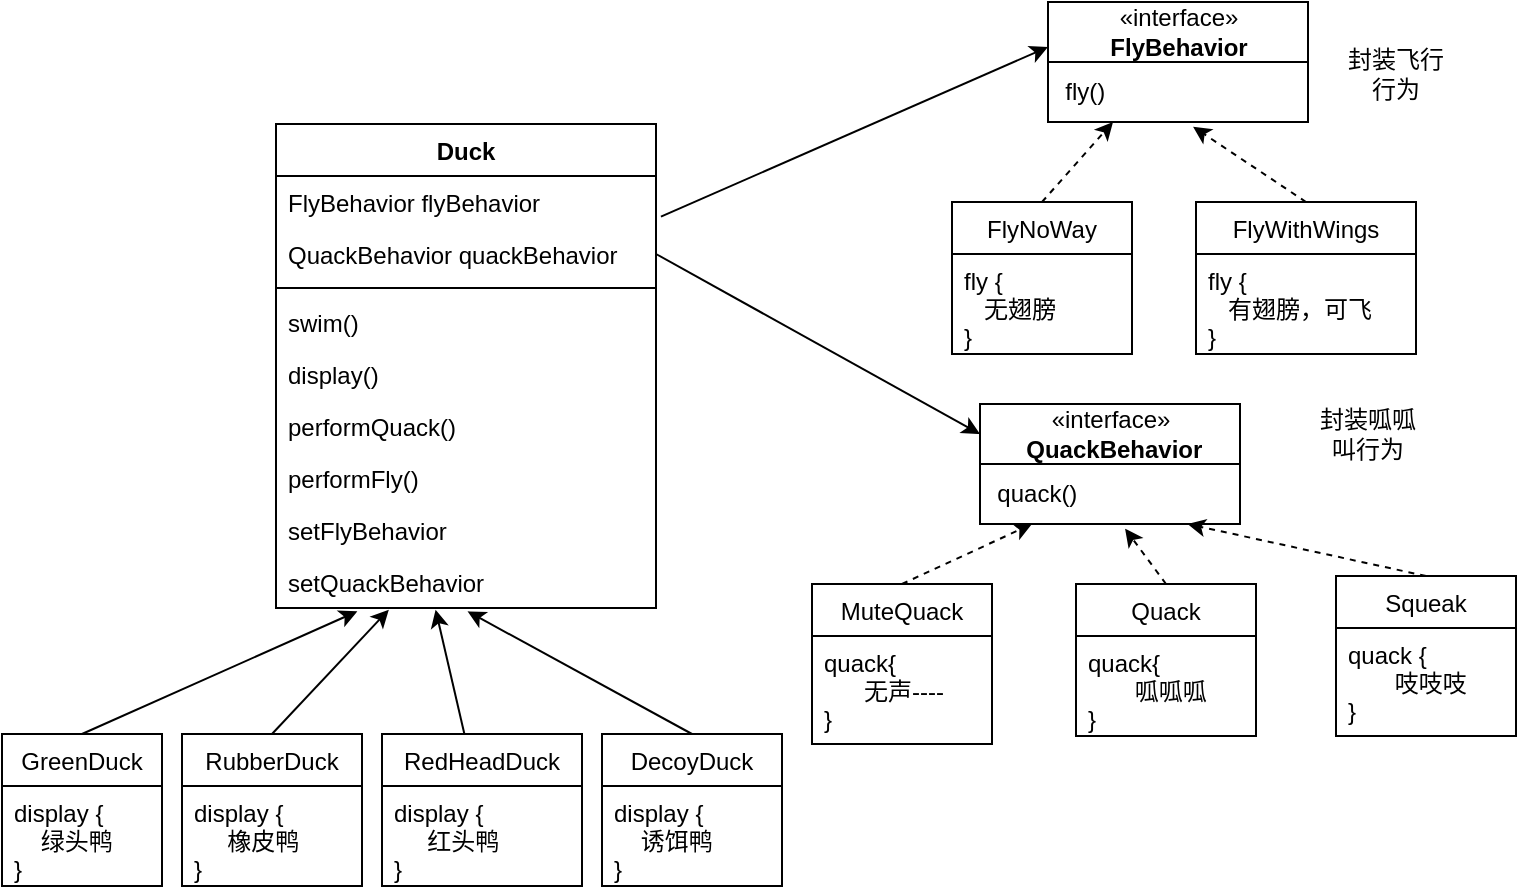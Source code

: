 <mxfile version="16.5.6" type="github">
  <diagram id="C5RBs43oDa-KdzZeNtuy" name="Page-1">
    <mxGraphModel dx="1541" dy="661" grid="1" gridSize="10" guides="1" tooltips="1" connect="1" arrows="1" fold="1" page="1" pageScale="1" pageWidth="827" pageHeight="1169" math="0" shadow="0">
      <root>
        <mxCell id="WIyWlLk6GJQsqaUBKTNV-0" />
        <mxCell id="WIyWlLk6GJQsqaUBKTNV-1" parent="WIyWlLk6GJQsqaUBKTNV-0" />
        <mxCell id="u1h10SWDGsDjQfycaEmK-0" value="Duck" style="swimlane;fontStyle=1;align=center;verticalAlign=top;childLayout=stackLayout;horizontal=1;startSize=26;horizontalStack=0;resizeParent=1;resizeParentMax=0;resizeLast=0;collapsible=1;marginBottom=0;" vertex="1" parent="WIyWlLk6GJQsqaUBKTNV-1">
          <mxGeometry x="170" y="170" width="190" height="242" as="geometry" />
        </mxCell>
        <mxCell id="u1h10SWDGsDjQfycaEmK-1" value="FlyBehavior flyBehavior" style="text;strokeColor=none;fillColor=none;align=left;verticalAlign=top;spacingLeft=4;spacingRight=4;overflow=hidden;rotatable=0;points=[[0,0.5],[1,0.5]];portConstraint=eastwest;" vertex="1" parent="u1h10SWDGsDjQfycaEmK-0">
          <mxGeometry y="26" width="190" height="26" as="geometry" />
        </mxCell>
        <mxCell id="u1h10SWDGsDjQfycaEmK-4" value="QuackBehavior quackBehavior" style="text;strokeColor=none;fillColor=none;align=left;verticalAlign=top;spacingLeft=4;spacingRight=4;overflow=hidden;rotatable=0;points=[[0,0.5],[1,0.5]];portConstraint=eastwest;" vertex="1" parent="u1h10SWDGsDjQfycaEmK-0">
          <mxGeometry y="52" width="190" height="26" as="geometry" />
        </mxCell>
        <mxCell id="u1h10SWDGsDjQfycaEmK-2" value="" style="line;strokeWidth=1;fillColor=none;align=left;verticalAlign=middle;spacingTop=-1;spacingLeft=3;spacingRight=3;rotatable=0;labelPosition=right;points=[];portConstraint=eastwest;" vertex="1" parent="u1h10SWDGsDjQfycaEmK-0">
          <mxGeometry y="78" width="190" height="8" as="geometry" />
        </mxCell>
        <mxCell id="u1h10SWDGsDjQfycaEmK-3" value="swim()" style="text;strokeColor=none;fillColor=none;align=left;verticalAlign=top;spacingLeft=4;spacingRight=4;overflow=hidden;rotatable=0;points=[[0,0.5],[1,0.5]];portConstraint=eastwest;" vertex="1" parent="u1h10SWDGsDjQfycaEmK-0">
          <mxGeometry y="86" width="190" height="26" as="geometry" />
        </mxCell>
        <mxCell id="u1h10SWDGsDjQfycaEmK-6" value="display()" style="text;strokeColor=none;fillColor=none;align=left;verticalAlign=top;spacingLeft=4;spacingRight=4;overflow=hidden;rotatable=0;points=[[0,0.5],[1,0.5]];portConstraint=eastwest;" vertex="1" parent="u1h10SWDGsDjQfycaEmK-0">
          <mxGeometry y="112" width="190" height="26" as="geometry" />
        </mxCell>
        <mxCell id="u1h10SWDGsDjQfycaEmK-7" value="performQuack()" style="text;strokeColor=none;fillColor=none;align=left;verticalAlign=top;spacingLeft=4;spacingRight=4;overflow=hidden;rotatable=0;points=[[0,0.5],[1,0.5]];portConstraint=eastwest;" vertex="1" parent="u1h10SWDGsDjQfycaEmK-0">
          <mxGeometry y="138" width="190" height="26" as="geometry" />
        </mxCell>
        <mxCell id="u1h10SWDGsDjQfycaEmK-8" value="performFly()" style="text;strokeColor=none;fillColor=none;align=left;verticalAlign=top;spacingLeft=4;spacingRight=4;overflow=hidden;rotatable=0;points=[[0,0.5],[1,0.5]];portConstraint=eastwest;" vertex="1" parent="u1h10SWDGsDjQfycaEmK-0">
          <mxGeometry y="164" width="190" height="26" as="geometry" />
        </mxCell>
        <mxCell id="u1h10SWDGsDjQfycaEmK-9" value="setFlyBehavior" style="text;strokeColor=none;fillColor=none;align=left;verticalAlign=top;spacingLeft=4;spacingRight=4;overflow=hidden;rotatable=0;points=[[0,0.5],[1,0.5]];portConstraint=eastwest;" vertex="1" parent="u1h10SWDGsDjQfycaEmK-0">
          <mxGeometry y="190" width="190" height="26" as="geometry" />
        </mxCell>
        <mxCell id="u1h10SWDGsDjQfycaEmK-10" value="setQuackBehavior" style="text;strokeColor=none;fillColor=none;align=left;verticalAlign=top;spacingLeft=4;spacingRight=4;overflow=hidden;rotatable=0;points=[[0,0.5],[1,0.5]];portConstraint=eastwest;" vertex="1" parent="u1h10SWDGsDjQfycaEmK-0">
          <mxGeometry y="216" width="190" height="26" as="geometry" />
        </mxCell>
        <mxCell id="u1h10SWDGsDjQfycaEmK-11" value="GreenDuck" style="swimlane;fontStyle=0;childLayout=stackLayout;horizontal=1;startSize=26;fillColor=none;horizontalStack=0;resizeParent=1;resizeParentMax=0;resizeLast=0;collapsible=1;marginBottom=0;" vertex="1" parent="WIyWlLk6GJQsqaUBKTNV-1">
          <mxGeometry x="33" y="475" width="80" height="76" as="geometry" />
        </mxCell>
        <mxCell id="u1h10SWDGsDjQfycaEmK-12" value="display {&#xa;    绿头鸭&#xa;}" style="text;strokeColor=none;fillColor=none;align=left;verticalAlign=top;spacingLeft=4;spacingRight=4;overflow=hidden;rotatable=0;points=[[0,0.5],[1,0.5]];portConstraint=eastwest;" vertex="1" parent="u1h10SWDGsDjQfycaEmK-11">
          <mxGeometry y="26" width="80" height="50" as="geometry" />
        </mxCell>
        <mxCell id="u1h10SWDGsDjQfycaEmK-15" value="RedHeadDuck" style="swimlane;fontStyle=0;childLayout=stackLayout;horizontal=1;startSize=26;fillColor=none;horizontalStack=0;resizeParent=1;resizeParentMax=0;resizeLast=0;collapsible=1;marginBottom=0;" vertex="1" parent="WIyWlLk6GJQsqaUBKTNV-1">
          <mxGeometry x="223" y="475" width="100" height="76" as="geometry" />
        </mxCell>
        <mxCell id="u1h10SWDGsDjQfycaEmK-16" value="display {&#xa;     红头鸭&#xa;}" style="text;strokeColor=none;fillColor=none;align=left;verticalAlign=top;spacingLeft=4;spacingRight=4;overflow=hidden;rotatable=0;points=[[0,0.5],[1,0.5]];portConstraint=eastwest;" vertex="1" parent="u1h10SWDGsDjQfycaEmK-15">
          <mxGeometry y="26" width="100" height="50" as="geometry" />
        </mxCell>
        <mxCell id="u1h10SWDGsDjQfycaEmK-17" value="RubberDuck" style="swimlane;fontStyle=0;childLayout=stackLayout;horizontal=1;startSize=26;fillColor=none;horizontalStack=0;resizeParent=1;resizeParentMax=0;resizeLast=0;collapsible=1;marginBottom=0;" vertex="1" parent="WIyWlLk6GJQsqaUBKTNV-1">
          <mxGeometry x="123" y="475" width="90" height="76" as="geometry" />
        </mxCell>
        <mxCell id="u1h10SWDGsDjQfycaEmK-18" value="display {&#xa;     橡皮鸭  &#xa;}" style="text;strokeColor=none;fillColor=none;align=left;verticalAlign=top;spacingLeft=4;spacingRight=4;overflow=hidden;rotatable=0;points=[[0,0.5],[1,0.5]];portConstraint=eastwest;" vertex="1" parent="u1h10SWDGsDjQfycaEmK-17">
          <mxGeometry y="26" width="90" height="50" as="geometry" />
        </mxCell>
        <mxCell id="u1h10SWDGsDjQfycaEmK-19" value="DecoyDuck" style="swimlane;fontStyle=0;childLayout=stackLayout;horizontal=1;startSize=26;fillColor=none;horizontalStack=0;resizeParent=1;resizeParentMax=0;resizeLast=0;collapsible=1;marginBottom=0;" vertex="1" parent="WIyWlLk6GJQsqaUBKTNV-1">
          <mxGeometry x="333" y="475" width="90" height="76" as="geometry" />
        </mxCell>
        <mxCell id="u1h10SWDGsDjQfycaEmK-20" value="display {&#xa;    诱饵鸭&#xa;}" style="text;strokeColor=none;fillColor=none;align=left;verticalAlign=top;spacingLeft=4;spacingRight=4;overflow=hidden;rotatable=0;points=[[0,0.5],[1,0.5]];portConstraint=eastwest;" vertex="1" parent="u1h10SWDGsDjQfycaEmK-19">
          <mxGeometry y="26" width="90" height="50" as="geometry" />
        </mxCell>
        <mxCell id="u1h10SWDGsDjQfycaEmK-21" value="" style="endArrow=classic;html=1;rounded=0;exitX=0.5;exitY=0;exitDx=0;exitDy=0;entryX=0.214;entryY=1.064;entryDx=0;entryDy=0;entryPerimeter=0;" edge="1" parent="WIyWlLk6GJQsqaUBKTNV-1" source="u1h10SWDGsDjQfycaEmK-11" target="u1h10SWDGsDjQfycaEmK-10">
          <mxGeometry width="50" height="50" relative="1" as="geometry">
            <mxPoint x="50" y="490" as="sourcePoint" />
            <mxPoint x="100" y="440" as="targetPoint" />
          </mxGeometry>
        </mxCell>
        <mxCell id="u1h10SWDGsDjQfycaEmK-22" value="" style="endArrow=classic;html=1;rounded=0;exitX=0.5;exitY=0;exitDx=0;exitDy=0;entryX=0.297;entryY=1.032;entryDx=0;entryDy=0;entryPerimeter=0;" edge="1" parent="WIyWlLk6GJQsqaUBKTNV-1" source="u1h10SWDGsDjQfycaEmK-17" target="u1h10SWDGsDjQfycaEmK-10">
          <mxGeometry width="50" height="50" relative="1" as="geometry">
            <mxPoint x="130" y="500" as="sourcePoint" />
            <mxPoint x="180" y="450" as="targetPoint" />
          </mxGeometry>
        </mxCell>
        <mxCell id="u1h10SWDGsDjQfycaEmK-23" value="" style="endArrow=classic;html=1;rounded=0;entryX=0.42;entryY=1.032;entryDx=0;entryDy=0;entryPerimeter=0;" edge="1" parent="WIyWlLk6GJQsqaUBKTNV-1" source="u1h10SWDGsDjQfycaEmK-15" target="u1h10SWDGsDjQfycaEmK-10">
          <mxGeometry width="50" height="50" relative="1" as="geometry">
            <mxPoint x="145" y="485" as="sourcePoint" />
            <mxPoint x="236.43" y="422.832" as="targetPoint" />
          </mxGeometry>
        </mxCell>
        <mxCell id="u1h10SWDGsDjQfycaEmK-24" value="" style="endArrow=classic;html=1;rounded=0;entryX=0.504;entryY=1.064;entryDx=0;entryDy=0;entryPerimeter=0;exitX=0.5;exitY=0;exitDx=0;exitDy=0;" edge="1" parent="WIyWlLk6GJQsqaUBKTNV-1" source="u1h10SWDGsDjQfycaEmK-19" target="u1h10SWDGsDjQfycaEmK-10">
          <mxGeometry width="50" height="50" relative="1" as="geometry">
            <mxPoint x="252.89" y="485" as="sourcePoint" />
            <mxPoint x="259.8" y="422.832" as="targetPoint" />
          </mxGeometry>
        </mxCell>
        <mxCell id="u1h10SWDGsDjQfycaEmK-36" value="«interface»&lt;br&gt;&lt;b&gt;FlyBehavior&lt;/b&gt;" style="html=1;" vertex="1" parent="WIyWlLk6GJQsqaUBKTNV-1">
          <mxGeometry x="556" y="109" width="130" height="30" as="geometry" />
        </mxCell>
        <mxCell id="u1h10SWDGsDjQfycaEmK-37" value="&amp;nbsp; fly()" style="html=1;align=left;" vertex="1" parent="WIyWlLk6GJQsqaUBKTNV-1">
          <mxGeometry x="556" y="139" width="130" height="30" as="geometry" />
        </mxCell>
        <mxCell id="u1h10SWDGsDjQfycaEmK-38" style="edgeStyle=orthogonalEdgeStyle;rounded=0;orthogonalLoop=1;jettySize=auto;html=1;exitX=0.5;exitY=1;exitDx=0;exitDy=0;" edge="1" parent="WIyWlLk6GJQsqaUBKTNV-1" source="u1h10SWDGsDjQfycaEmK-36" target="u1h10SWDGsDjQfycaEmK-36">
          <mxGeometry relative="1" as="geometry" />
        </mxCell>
        <mxCell id="u1h10SWDGsDjQfycaEmK-40" value="FlyNoWay" style="swimlane;fontStyle=0;childLayout=stackLayout;horizontal=1;startSize=26;fillColor=none;horizontalStack=0;resizeParent=1;resizeParentMax=0;resizeLast=0;collapsible=1;marginBottom=0;" vertex="1" parent="WIyWlLk6GJQsqaUBKTNV-1">
          <mxGeometry x="508" y="209" width="90" height="76" as="geometry" />
        </mxCell>
        <mxCell id="u1h10SWDGsDjQfycaEmK-41" value="fly {&#xa;   无翅膀&#xa;}" style="text;strokeColor=none;fillColor=none;align=left;verticalAlign=top;spacingLeft=4;spacingRight=4;overflow=hidden;rotatable=0;points=[[0,0.5],[1,0.5]];portConstraint=eastwest;" vertex="1" parent="u1h10SWDGsDjQfycaEmK-40">
          <mxGeometry y="26" width="90" height="50" as="geometry" />
        </mxCell>
        <mxCell id="u1h10SWDGsDjQfycaEmK-42" value="FlyWithWings" style="swimlane;fontStyle=0;childLayout=stackLayout;horizontal=1;startSize=26;fillColor=none;horizontalStack=0;resizeParent=1;resizeParentMax=0;resizeLast=0;collapsible=1;marginBottom=0;" vertex="1" parent="WIyWlLk6GJQsqaUBKTNV-1">
          <mxGeometry x="630" y="209" width="110" height="76" as="geometry" />
        </mxCell>
        <mxCell id="u1h10SWDGsDjQfycaEmK-43" value="fly {&#xa;   有翅膀，可飞&#xa;}" style="text;strokeColor=none;fillColor=none;align=left;verticalAlign=top;spacingLeft=4;spacingRight=4;overflow=hidden;rotatable=0;points=[[0,0.5],[1,0.5]];portConstraint=eastwest;" vertex="1" parent="u1h10SWDGsDjQfycaEmK-42">
          <mxGeometry y="26" width="110" height="50" as="geometry" />
        </mxCell>
        <mxCell id="u1h10SWDGsDjQfycaEmK-44" value="" style="endArrow=classic;html=1;sketch=0;rounded=0;dashed=1;exitX=0.5;exitY=0;exitDx=0;exitDy=0;entryX=0.25;entryY=1;entryDx=0;entryDy=0;" edge="1" parent="WIyWlLk6GJQsqaUBKTNV-1" source="u1h10SWDGsDjQfycaEmK-40" target="u1h10SWDGsDjQfycaEmK-37">
          <mxGeometry width="50" height="50" relative="1" as="geometry">
            <mxPoint x="498" y="219" as="sourcePoint" />
            <mxPoint x="548" y="169" as="targetPoint" />
          </mxGeometry>
        </mxCell>
        <mxCell id="u1h10SWDGsDjQfycaEmK-45" value="" style="endArrow=classic;html=1;sketch=0;rounded=0;dashed=1;exitX=0.5;exitY=0;exitDx=0;exitDy=0;entryX=0.558;entryY=1.078;entryDx=0;entryDy=0;entryPerimeter=0;" edge="1" parent="WIyWlLk6GJQsqaUBKTNV-1" source="u1h10SWDGsDjQfycaEmK-42" target="u1h10SWDGsDjQfycaEmK-37">
          <mxGeometry width="50" height="50" relative="1" as="geometry">
            <mxPoint x="513" y="239" as="sourcePoint" />
            <mxPoint x="558" y="179" as="targetPoint" />
          </mxGeometry>
        </mxCell>
        <mxCell id="u1h10SWDGsDjQfycaEmK-46" value="«interface»&lt;br&gt;&lt;b&gt;&amp;nbsp;QuackBehavior&lt;/b&gt;" style="html=1;" vertex="1" parent="WIyWlLk6GJQsqaUBKTNV-1">
          <mxGeometry x="522" y="310" width="130" height="30" as="geometry" />
        </mxCell>
        <mxCell id="u1h10SWDGsDjQfycaEmK-47" value="&amp;nbsp; quack()" style="html=1;align=left;" vertex="1" parent="WIyWlLk6GJQsqaUBKTNV-1">
          <mxGeometry x="522" y="340" width="130" height="30" as="geometry" />
        </mxCell>
        <mxCell id="u1h10SWDGsDjQfycaEmK-48" style="edgeStyle=orthogonalEdgeStyle;rounded=0;orthogonalLoop=1;jettySize=auto;html=1;exitX=0.5;exitY=1;exitDx=0;exitDy=0;" edge="1" parent="WIyWlLk6GJQsqaUBKTNV-1" source="u1h10SWDGsDjQfycaEmK-46" target="u1h10SWDGsDjQfycaEmK-46">
          <mxGeometry relative="1" as="geometry" />
        </mxCell>
        <mxCell id="u1h10SWDGsDjQfycaEmK-49" value="MuteQuack" style="swimlane;fontStyle=0;childLayout=stackLayout;horizontal=1;startSize=26;fillColor=none;horizontalStack=0;resizeParent=1;resizeParentMax=0;resizeLast=0;collapsible=1;marginBottom=0;" vertex="1" parent="WIyWlLk6GJQsqaUBKTNV-1">
          <mxGeometry x="438" y="400" width="90" height="80" as="geometry" />
        </mxCell>
        <mxCell id="u1h10SWDGsDjQfycaEmK-50" value="quack{&#xa;      无声----&#xa;}" style="text;strokeColor=none;fillColor=none;align=left;verticalAlign=top;spacingLeft=4;spacingRight=4;overflow=hidden;rotatable=0;points=[[0,0.5],[1,0.5]];portConstraint=eastwest;" vertex="1" parent="u1h10SWDGsDjQfycaEmK-49">
          <mxGeometry y="26" width="90" height="54" as="geometry" />
        </mxCell>
        <mxCell id="u1h10SWDGsDjQfycaEmK-51" value="Quack" style="swimlane;fontStyle=0;childLayout=stackLayout;horizontal=1;startSize=26;fillColor=none;horizontalStack=0;resizeParent=1;resizeParentMax=0;resizeLast=0;collapsible=1;marginBottom=0;" vertex="1" parent="WIyWlLk6GJQsqaUBKTNV-1">
          <mxGeometry x="570" y="400" width="90" height="76" as="geometry" />
        </mxCell>
        <mxCell id="u1h10SWDGsDjQfycaEmK-52" value="quack{&#xa;       呱呱呱&#xa;}" style="text;strokeColor=none;fillColor=none;align=left;verticalAlign=top;spacingLeft=4;spacingRight=4;overflow=hidden;rotatable=0;points=[[0,0.5],[1,0.5]];portConstraint=eastwest;" vertex="1" parent="u1h10SWDGsDjQfycaEmK-51">
          <mxGeometry y="26" width="90" height="50" as="geometry" />
        </mxCell>
        <mxCell id="u1h10SWDGsDjQfycaEmK-53" value="" style="endArrow=classic;html=1;sketch=0;rounded=0;dashed=1;exitX=0.5;exitY=0;exitDx=0;exitDy=0;" edge="1" parent="WIyWlLk6GJQsqaUBKTNV-1" source="u1h10SWDGsDjQfycaEmK-49">
          <mxGeometry width="50" height="50" relative="1" as="geometry">
            <mxPoint x="498" y="420" as="sourcePoint" />
            <mxPoint x="548" y="370" as="targetPoint" />
          </mxGeometry>
        </mxCell>
        <mxCell id="u1h10SWDGsDjQfycaEmK-54" value="" style="endArrow=classic;html=1;sketch=0;rounded=0;dashed=1;exitX=0.5;exitY=0;exitDx=0;exitDy=0;entryX=0.558;entryY=1.078;entryDx=0;entryDy=0;entryPerimeter=0;" edge="1" parent="WIyWlLk6GJQsqaUBKTNV-1" source="u1h10SWDGsDjQfycaEmK-51" target="u1h10SWDGsDjQfycaEmK-47">
          <mxGeometry width="50" height="50" relative="1" as="geometry">
            <mxPoint x="513" y="440" as="sourcePoint" />
            <mxPoint x="558" y="380" as="targetPoint" />
          </mxGeometry>
        </mxCell>
        <mxCell id="u1h10SWDGsDjQfycaEmK-55" value="" style="endArrow=classic;html=1;rounded=0;sketch=0;exitX=1;exitY=0.5;exitDx=0;exitDy=0;entryX=0;entryY=0.5;entryDx=0;entryDy=0;" edge="1" parent="WIyWlLk6GJQsqaUBKTNV-1" source="u1h10SWDGsDjQfycaEmK-4" target="u1h10SWDGsDjQfycaEmK-46">
          <mxGeometry width="50" height="50" relative="1" as="geometry">
            <mxPoint x="360" y="280" as="sourcePoint" />
            <mxPoint x="480" y="330" as="targetPoint" />
          </mxGeometry>
        </mxCell>
        <mxCell id="u1h10SWDGsDjQfycaEmK-56" value="" style="endArrow=classic;html=1;rounded=0;sketch=0;exitX=1.013;exitY=0.782;exitDx=0;exitDy=0;exitPerimeter=0;entryX=0;entryY=0.75;entryDx=0;entryDy=0;" edge="1" parent="WIyWlLk6GJQsqaUBKTNV-1" source="u1h10SWDGsDjQfycaEmK-1" target="u1h10SWDGsDjQfycaEmK-36">
          <mxGeometry width="50" height="50" relative="1" as="geometry">
            <mxPoint x="370" y="245" as="sourcePoint" />
            <mxPoint x="490" y="340" as="targetPoint" />
          </mxGeometry>
        </mxCell>
        <mxCell id="u1h10SWDGsDjQfycaEmK-58" value="封装呱呱叫行为" style="text;html=1;strokeColor=none;fillColor=none;align=center;verticalAlign=middle;whiteSpace=wrap;rounded=0;dashed=1;" vertex="1" parent="WIyWlLk6GJQsqaUBKTNV-1">
          <mxGeometry x="686" y="310" width="60" height="30" as="geometry" />
        </mxCell>
        <mxCell id="u1h10SWDGsDjQfycaEmK-60" value="Squeak" style="swimlane;fontStyle=0;childLayout=stackLayout;horizontal=1;startSize=26;fillColor=none;horizontalStack=0;resizeParent=1;resizeParentMax=0;resizeLast=0;collapsible=1;marginBottom=0;" vertex="1" parent="WIyWlLk6GJQsqaUBKTNV-1">
          <mxGeometry x="700" y="396" width="90" height="80" as="geometry" />
        </mxCell>
        <mxCell id="u1h10SWDGsDjQfycaEmK-61" value="quack {&#xa;       吱吱吱&#xa;}" style="text;strokeColor=none;fillColor=none;align=left;verticalAlign=top;spacingLeft=4;spacingRight=4;overflow=hidden;rotatable=0;points=[[0,0.5],[1,0.5]];portConstraint=eastwest;" vertex="1" parent="u1h10SWDGsDjQfycaEmK-60">
          <mxGeometry y="26" width="90" height="54" as="geometry" />
        </mxCell>
        <mxCell id="u1h10SWDGsDjQfycaEmK-63" value="封装飞行行为" style="text;html=1;strokeColor=none;fillColor=none;align=center;verticalAlign=middle;whiteSpace=wrap;rounded=0;dashed=1;" vertex="1" parent="WIyWlLk6GJQsqaUBKTNV-1">
          <mxGeometry x="700" y="130" width="60" height="30" as="geometry" />
        </mxCell>
        <mxCell id="u1h10SWDGsDjQfycaEmK-67" value="" style="endArrow=classic;html=1;sketch=0;rounded=0;dashed=1;exitX=0.5;exitY=0;exitDx=0;exitDy=0;entryX=0.558;entryY=1.078;entryDx=0;entryDy=0;entryPerimeter=0;" edge="1" parent="WIyWlLk6GJQsqaUBKTNV-1" source="u1h10SWDGsDjQfycaEmK-60">
          <mxGeometry width="50" height="50" relative="1" as="geometry">
            <mxPoint x="636.23" y="397.66" as="sourcePoint" />
            <mxPoint x="625.77" y="370.0" as="targetPoint" />
          </mxGeometry>
        </mxCell>
      </root>
    </mxGraphModel>
  </diagram>
</mxfile>
